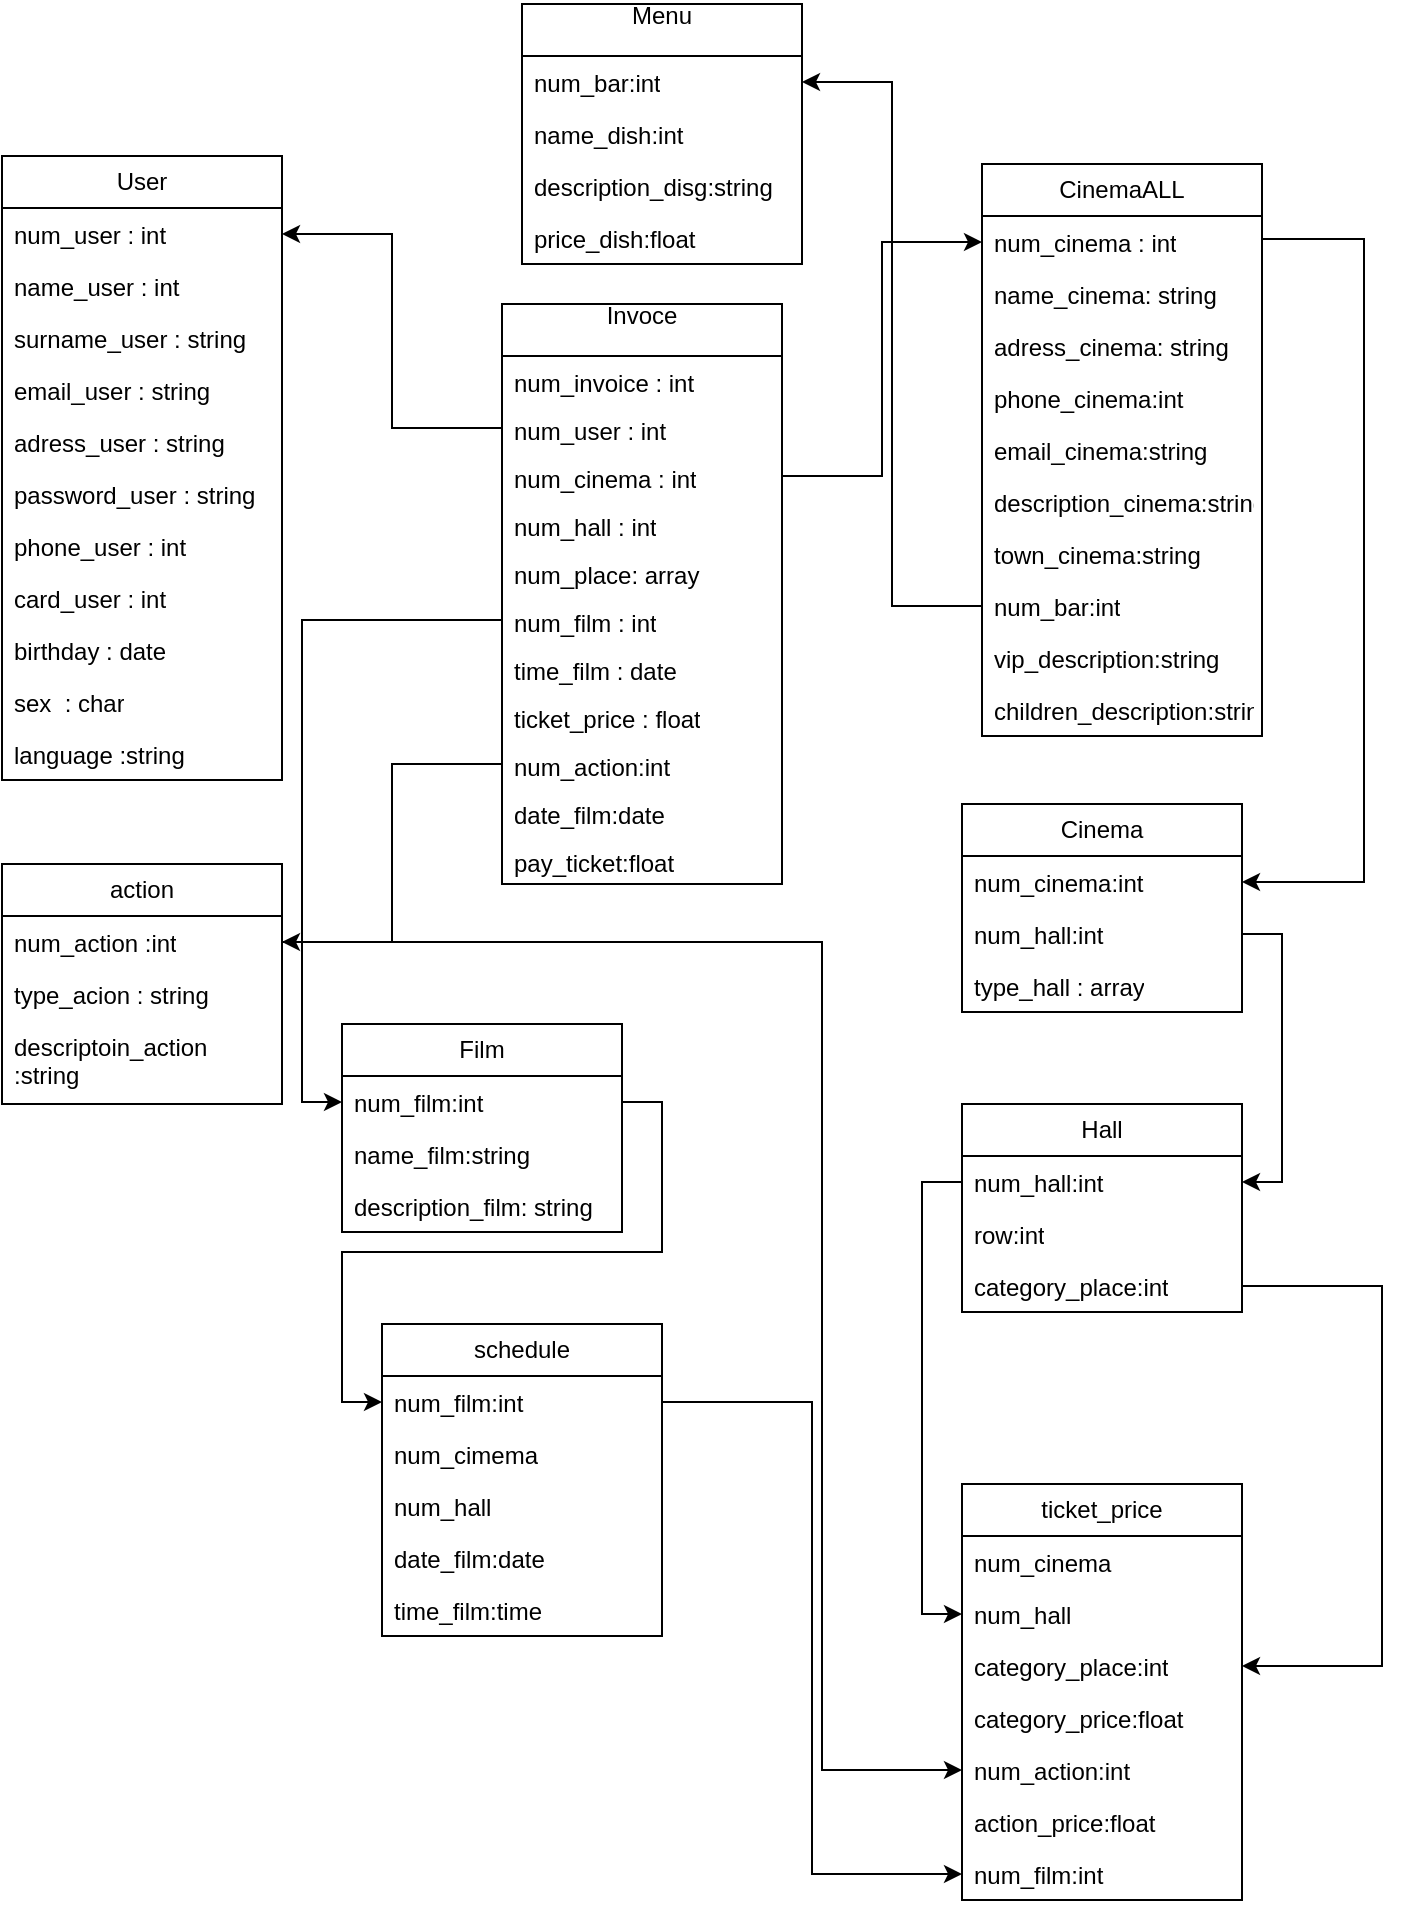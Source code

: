 <mxfile version="26.1.3">
  <diagram name="Страница — 1" id="PDRCtGmNi66CWuRuxfIW">
    <mxGraphModel dx="830" dy="476" grid="1" gridSize="10" guides="1" tooltips="1" connect="1" arrows="1" fold="1" page="1" pageScale="1" pageWidth="827" pageHeight="1169" math="0" shadow="0">
      <root>
        <mxCell id="0" />
        <mxCell id="1" parent="0" />
        <mxCell id="vRUpZCJ-mMSlVwkPTCI7-1" value="Invoce&lt;div&gt;&lt;br&gt;&lt;/div&gt;" style="swimlane;fontStyle=0;childLayout=stackLayout;horizontal=1;startSize=26;fillColor=none;horizontalStack=0;resizeParent=1;resizeParentMax=0;resizeLast=0;collapsible=1;marginBottom=0;whiteSpace=wrap;html=1;" parent="1" vertex="1">
          <mxGeometry x="340" y="160" width="140" height="290" as="geometry" />
        </mxCell>
        <mxCell id="vRUpZCJ-mMSlVwkPTCI7-3" value="num_invoice : int" style="text;strokeColor=none;fillColor=none;align=left;verticalAlign=top;spacingLeft=4;spacingRight=4;overflow=hidden;rotatable=0;points=[[0,0.5],[1,0.5]];portConstraint=eastwest;whiteSpace=wrap;html=1;" parent="vRUpZCJ-mMSlVwkPTCI7-1" vertex="1">
          <mxGeometry y="26" width="140" height="24" as="geometry" />
        </mxCell>
        <mxCell id="vRUpZCJ-mMSlVwkPTCI7-5" value="num_user : int" style="text;strokeColor=none;fillColor=none;align=left;verticalAlign=top;spacingLeft=4;spacingRight=4;overflow=hidden;rotatable=0;points=[[0,0.5],[1,0.5]];portConstraint=eastwest;whiteSpace=wrap;html=1;" parent="vRUpZCJ-mMSlVwkPTCI7-1" vertex="1">
          <mxGeometry y="50" width="140" height="24" as="geometry" />
        </mxCell>
        <mxCell id="vRUpZCJ-mMSlVwkPTCI7-6" value="num_cinema : int" style="text;strokeColor=none;fillColor=none;align=left;verticalAlign=top;spacingLeft=4;spacingRight=4;overflow=hidden;rotatable=0;points=[[0,0.5],[1,0.5]];portConstraint=eastwest;whiteSpace=wrap;html=1;" parent="vRUpZCJ-mMSlVwkPTCI7-1" vertex="1">
          <mxGeometry y="74" width="140" height="24" as="geometry" />
        </mxCell>
        <mxCell id="vRUpZCJ-mMSlVwkPTCI7-7" value="num_hall : int" style="text;strokeColor=none;fillColor=none;align=left;verticalAlign=top;spacingLeft=4;spacingRight=4;overflow=hidden;rotatable=0;points=[[0,0.5],[1,0.5]];portConstraint=eastwest;whiteSpace=wrap;html=1;" parent="vRUpZCJ-mMSlVwkPTCI7-1" vertex="1">
          <mxGeometry y="98" width="140" height="24" as="geometry" />
        </mxCell>
        <mxCell id="vRUpZCJ-mMSlVwkPTCI7-8" value="num_place: array" style="text;strokeColor=none;fillColor=none;align=left;verticalAlign=top;spacingLeft=4;spacingRight=4;overflow=hidden;rotatable=0;points=[[0,0.5],[1,0.5]];portConstraint=eastwest;whiteSpace=wrap;html=1;" parent="vRUpZCJ-mMSlVwkPTCI7-1" vertex="1">
          <mxGeometry y="122" width="140" height="24" as="geometry" />
        </mxCell>
        <mxCell id="vRUpZCJ-mMSlVwkPTCI7-9" value="num_film : int" style="text;strokeColor=none;fillColor=none;align=left;verticalAlign=top;spacingLeft=4;spacingRight=4;overflow=hidden;rotatable=0;points=[[0,0.5],[1,0.5]];portConstraint=eastwest;whiteSpace=wrap;html=1;" parent="vRUpZCJ-mMSlVwkPTCI7-1" vertex="1">
          <mxGeometry y="146" width="140" height="24" as="geometry" />
        </mxCell>
        <mxCell id="vRUpZCJ-mMSlVwkPTCI7-10" value="time_film : date" style="text;strokeColor=none;fillColor=none;align=left;verticalAlign=top;spacingLeft=4;spacingRight=4;overflow=hidden;rotatable=0;points=[[0,0.5],[1,0.5]];portConstraint=eastwest;whiteSpace=wrap;html=1;" parent="vRUpZCJ-mMSlVwkPTCI7-1" vertex="1">
          <mxGeometry y="170" width="140" height="24" as="geometry" />
        </mxCell>
        <mxCell id="vRUpZCJ-mMSlVwkPTCI7-11" value="ticket_price : float&lt;div&gt;&lt;br&gt;&lt;/div&gt;" style="text;strokeColor=none;fillColor=none;align=left;verticalAlign=top;spacingLeft=4;spacingRight=4;overflow=hidden;rotatable=0;points=[[0,0.5],[1,0.5]];portConstraint=eastwest;whiteSpace=wrap;html=1;" parent="vRUpZCJ-mMSlVwkPTCI7-1" vertex="1">
          <mxGeometry y="194" width="140" height="24" as="geometry" />
        </mxCell>
        <mxCell id="vRUpZCJ-mMSlVwkPTCI7-12" value="&lt;div&gt;num_action:int&lt;/div&gt;&lt;div&gt;&lt;br&gt;&lt;/div&gt;" style="text;strokeColor=none;fillColor=none;align=left;verticalAlign=top;spacingLeft=4;spacingRight=4;overflow=hidden;rotatable=0;points=[[0,0.5],[1,0.5]];portConstraint=eastwest;whiteSpace=wrap;html=1;" parent="vRUpZCJ-mMSlVwkPTCI7-1" vertex="1">
          <mxGeometry y="218" width="140" height="24" as="geometry" />
        </mxCell>
        <mxCell id="bbhDVuBfxCdG9qSVdZCm-11" value="&lt;div&gt;date_film:date&lt;/div&gt;" style="text;strokeColor=none;fillColor=none;align=left;verticalAlign=top;spacingLeft=4;spacingRight=4;overflow=hidden;rotatable=0;points=[[0,0.5],[1,0.5]];portConstraint=eastwest;whiteSpace=wrap;html=1;" vertex="1" parent="vRUpZCJ-mMSlVwkPTCI7-1">
          <mxGeometry y="242" width="140" height="24" as="geometry" />
        </mxCell>
        <mxCell id="bbhDVuBfxCdG9qSVdZCm-40" value="&lt;div&gt;pay_ticket:float&lt;/div&gt;" style="text;strokeColor=none;fillColor=none;align=left;verticalAlign=top;spacingLeft=4;spacingRight=4;overflow=hidden;rotatable=0;points=[[0,0.5],[1,0.5]];portConstraint=eastwest;whiteSpace=wrap;html=1;" vertex="1" parent="vRUpZCJ-mMSlVwkPTCI7-1">
          <mxGeometry y="266" width="140" height="24" as="geometry" />
        </mxCell>
        <mxCell id="vRUpZCJ-mMSlVwkPTCI7-13" value="User" style="swimlane;fontStyle=0;childLayout=stackLayout;horizontal=1;startSize=26;fillColor=none;horizontalStack=0;resizeParent=1;resizeParentMax=0;resizeLast=0;collapsible=1;marginBottom=0;whiteSpace=wrap;html=1;" parent="1" vertex="1">
          <mxGeometry x="90" y="86" width="140" height="312" as="geometry" />
        </mxCell>
        <mxCell id="vRUpZCJ-mMSlVwkPTCI7-14" value="num_user : int&lt;div&gt;&lt;br&gt;&lt;/div&gt;" style="text;strokeColor=none;fillColor=none;align=left;verticalAlign=top;spacingLeft=4;spacingRight=4;overflow=hidden;rotatable=0;points=[[0,0.5],[1,0.5]];portConstraint=eastwest;whiteSpace=wrap;html=1;" parent="vRUpZCJ-mMSlVwkPTCI7-13" vertex="1">
          <mxGeometry y="26" width="140" height="26" as="geometry" />
        </mxCell>
        <mxCell id="vRUpZCJ-mMSlVwkPTCI7-16" value="name_user : int" style="text;strokeColor=none;fillColor=none;align=left;verticalAlign=top;spacingLeft=4;spacingRight=4;overflow=hidden;rotatable=0;points=[[0,0.5],[1,0.5]];portConstraint=eastwest;whiteSpace=wrap;html=1;" parent="vRUpZCJ-mMSlVwkPTCI7-13" vertex="1">
          <mxGeometry y="52" width="140" height="26" as="geometry" />
        </mxCell>
        <mxCell id="vRUpZCJ-mMSlVwkPTCI7-17" value="surname_user : string&lt;div&gt;&lt;br&gt;&lt;/div&gt;" style="text;strokeColor=none;fillColor=none;align=left;verticalAlign=top;spacingLeft=4;spacingRight=4;overflow=hidden;rotatable=0;points=[[0,0.5],[1,0.5]];portConstraint=eastwest;whiteSpace=wrap;html=1;" parent="vRUpZCJ-mMSlVwkPTCI7-13" vertex="1">
          <mxGeometry y="78" width="140" height="26" as="geometry" />
        </mxCell>
        <mxCell id="vRUpZCJ-mMSlVwkPTCI7-18" value="email_user : string" style="text;strokeColor=none;fillColor=none;align=left;verticalAlign=top;spacingLeft=4;spacingRight=4;overflow=hidden;rotatable=0;points=[[0,0.5],[1,0.5]];portConstraint=eastwest;whiteSpace=wrap;html=1;" parent="vRUpZCJ-mMSlVwkPTCI7-13" vertex="1">
          <mxGeometry y="104" width="140" height="26" as="geometry" />
        </mxCell>
        <mxCell id="vRUpZCJ-mMSlVwkPTCI7-19" value="adress_user : string" style="text;strokeColor=none;fillColor=none;align=left;verticalAlign=top;spacingLeft=4;spacingRight=4;overflow=hidden;rotatable=0;points=[[0,0.5],[1,0.5]];portConstraint=eastwest;whiteSpace=wrap;html=1;" parent="vRUpZCJ-mMSlVwkPTCI7-13" vertex="1">
          <mxGeometry y="130" width="140" height="26" as="geometry" />
        </mxCell>
        <mxCell id="vRUpZCJ-mMSlVwkPTCI7-21" value="password_user : string&lt;div&gt;&lt;br&gt;&lt;/div&gt;" style="text;strokeColor=none;fillColor=none;align=left;verticalAlign=top;spacingLeft=4;spacingRight=4;overflow=hidden;rotatable=0;points=[[0,0.5],[1,0.5]];portConstraint=eastwest;whiteSpace=wrap;html=1;" parent="vRUpZCJ-mMSlVwkPTCI7-13" vertex="1">
          <mxGeometry y="156" width="140" height="26" as="geometry" />
        </mxCell>
        <mxCell id="vRUpZCJ-mMSlVwkPTCI7-22" value="phone_user : int" style="text;strokeColor=none;fillColor=none;align=left;verticalAlign=top;spacingLeft=4;spacingRight=4;overflow=hidden;rotatable=0;points=[[0,0.5],[1,0.5]];portConstraint=eastwest;whiteSpace=wrap;html=1;" parent="vRUpZCJ-mMSlVwkPTCI7-13" vertex="1">
          <mxGeometry y="182" width="140" height="26" as="geometry" />
        </mxCell>
        <mxCell id="vRUpZCJ-mMSlVwkPTCI7-23" value="&lt;div&gt;card_user : int&lt;/div&gt;" style="text;strokeColor=none;fillColor=none;align=left;verticalAlign=top;spacingLeft=4;spacingRight=4;overflow=hidden;rotatable=0;points=[[0,0.5],[1,0.5]];portConstraint=eastwest;whiteSpace=wrap;html=1;" parent="vRUpZCJ-mMSlVwkPTCI7-13" vertex="1">
          <mxGeometry y="208" width="140" height="26" as="geometry" />
        </mxCell>
        <mxCell id="vRUpZCJ-mMSlVwkPTCI7-24" value="&lt;div&gt;birthday : date&lt;/div&gt;" style="text;strokeColor=none;fillColor=none;align=left;verticalAlign=top;spacingLeft=4;spacingRight=4;overflow=hidden;rotatable=0;points=[[0,0.5],[1,0.5]];portConstraint=eastwest;whiteSpace=wrap;html=1;" parent="vRUpZCJ-mMSlVwkPTCI7-13" vertex="1">
          <mxGeometry y="234" width="140" height="26" as="geometry" />
        </mxCell>
        <mxCell id="vRUpZCJ-mMSlVwkPTCI7-25" value="&lt;div&gt;sex&amp;nbsp; : char&lt;/div&gt;" style="text;strokeColor=none;fillColor=none;align=left;verticalAlign=top;spacingLeft=4;spacingRight=4;overflow=hidden;rotatable=0;points=[[0,0.5],[1,0.5]];portConstraint=eastwest;whiteSpace=wrap;html=1;" parent="vRUpZCJ-mMSlVwkPTCI7-13" vertex="1">
          <mxGeometry y="260" width="140" height="26" as="geometry" />
        </mxCell>
        <mxCell id="vRUpZCJ-mMSlVwkPTCI7-26" value="language :string" style="text;strokeColor=none;fillColor=none;align=left;verticalAlign=top;spacingLeft=4;spacingRight=4;overflow=hidden;rotatable=0;points=[[0,0.5],[1,0.5]];portConstraint=eastwest;whiteSpace=wrap;html=1;" parent="vRUpZCJ-mMSlVwkPTCI7-13" vertex="1">
          <mxGeometry y="286" width="140" height="26" as="geometry" />
        </mxCell>
        <mxCell id="vRUpZCJ-mMSlVwkPTCI7-27" style="edgeStyle=orthogonalEdgeStyle;rounded=0;orthogonalLoop=1;jettySize=auto;html=1;exitX=0;exitY=0.5;exitDx=0;exitDy=0;entryX=1;entryY=0.5;entryDx=0;entryDy=0;" parent="1" source="vRUpZCJ-mMSlVwkPTCI7-5" target="vRUpZCJ-mMSlVwkPTCI7-14" edge="1">
          <mxGeometry relative="1" as="geometry" />
        </mxCell>
        <mxCell id="vRUpZCJ-mMSlVwkPTCI7-28" value="CinemaALL" style="swimlane;fontStyle=0;childLayout=stackLayout;horizontal=1;startSize=26;fillColor=none;horizontalStack=0;resizeParent=1;resizeParentMax=0;resizeLast=0;collapsible=1;marginBottom=0;whiteSpace=wrap;html=1;" parent="1" vertex="1">
          <mxGeometry x="580" y="90" width="140" height="286" as="geometry" />
        </mxCell>
        <mxCell id="vRUpZCJ-mMSlVwkPTCI7-29" value="num_cinema : int" style="text;strokeColor=none;fillColor=none;align=left;verticalAlign=top;spacingLeft=4;spacingRight=4;overflow=hidden;rotatable=0;points=[[0,0.5],[1,0.5]];portConstraint=eastwest;whiteSpace=wrap;html=1;" parent="vRUpZCJ-mMSlVwkPTCI7-28" vertex="1">
          <mxGeometry y="26" width="140" height="26" as="geometry" />
        </mxCell>
        <mxCell id="vRUpZCJ-mMSlVwkPTCI7-30" value="name_cinema: string" style="text;strokeColor=none;fillColor=none;align=left;verticalAlign=top;spacingLeft=4;spacingRight=4;overflow=hidden;rotatable=0;points=[[0,0.5],[1,0.5]];portConstraint=eastwest;whiteSpace=wrap;html=1;" parent="vRUpZCJ-mMSlVwkPTCI7-28" vertex="1">
          <mxGeometry y="52" width="140" height="26" as="geometry" />
        </mxCell>
        <mxCell id="vRUpZCJ-mMSlVwkPTCI7-31" value="adress_cinema: string" style="text;strokeColor=none;fillColor=none;align=left;verticalAlign=top;spacingLeft=4;spacingRight=4;overflow=hidden;rotatable=0;points=[[0,0.5],[1,0.5]];portConstraint=eastwest;whiteSpace=wrap;html=1;" parent="vRUpZCJ-mMSlVwkPTCI7-28" vertex="1">
          <mxGeometry y="78" width="140" height="26" as="geometry" />
        </mxCell>
        <mxCell id="vRUpZCJ-mMSlVwkPTCI7-32" value="phone_cinema:int" style="text;strokeColor=none;fillColor=none;align=left;verticalAlign=top;spacingLeft=4;spacingRight=4;overflow=hidden;rotatable=0;points=[[0,0.5],[1,0.5]];portConstraint=eastwest;whiteSpace=wrap;html=1;" parent="vRUpZCJ-mMSlVwkPTCI7-28" vertex="1">
          <mxGeometry y="104" width="140" height="26" as="geometry" />
        </mxCell>
        <mxCell id="vRUpZCJ-mMSlVwkPTCI7-33" value="email_cinema:string" style="text;strokeColor=none;fillColor=none;align=left;verticalAlign=top;spacingLeft=4;spacingRight=4;overflow=hidden;rotatable=0;points=[[0,0.5],[1,0.5]];portConstraint=eastwest;whiteSpace=wrap;html=1;" parent="vRUpZCJ-mMSlVwkPTCI7-28" vertex="1">
          <mxGeometry y="130" width="140" height="26" as="geometry" />
        </mxCell>
        <mxCell id="vRUpZCJ-mMSlVwkPTCI7-34" value="description_cinema:string" style="text;strokeColor=none;fillColor=none;align=left;verticalAlign=top;spacingLeft=4;spacingRight=4;overflow=hidden;rotatable=0;points=[[0,0.5],[1,0.5]];portConstraint=eastwest;whiteSpace=wrap;html=1;" parent="vRUpZCJ-mMSlVwkPTCI7-28" vertex="1">
          <mxGeometry y="156" width="140" height="26" as="geometry" />
        </mxCell>
        <mxCell id="bbhDVuBfxCdG9qSVdZCm-5" value="town_cinema:string" style="text;strokeColor=none;fillColor=none;align=left;verticalAlign=top;spacingLeft=4;spacingRight=4;overflow=hidden;rotatable=0;points=[[0,0.5],[1,0.5]];portConstraint=eastwest;whiteSpace=wrap;html=1;" vertex="1" parent="vRUpZCJ-mMSlVwkPTCI7-28">
          <mxGeometry y="182" width="140" height="26" as="geometry" />
        </mxCell>
        <mxCell id="bbhDVuBfxCdG9qSVdZCm-33" value="num_bar:int" style="text;strokeColor=none;fillColor=none;align=left;verticalAlign=top;spacingLeft=4;spacingRight=4;overflow=hidden;rotatable=0;points=[[0,0.5],[1,0.5]];portConstraint=eastwest;whiteSpace=wrap;html=1;" vertex="1" parent="vRUpZCJ-mMSlVwkPTCI7-28">
          <mxGeometry y="208" width="140" height="26" as="geometry" />
        </mxCell>
        <mxCell id="bbhDVuBfxCdG9qSVdZCm-43" value="vip_description:string" style="text;strokeColor=none;fillColor=none;align=left;verticalAlign=top;spacingLeft=4;spacingRight=4;overflow=hidden;rotatable=0;points=[[0,0.5],[1,0.5]];portConstraint=eastwest;whiteSpace=wrap;html=1;" vertex="1" parent="vRUpZCJ-mMSlVwkPTCI7-28">
          <mxGeometry y="234" width="140" height="26" as="geometry" />
        </mxCell>
        <mxCell id="bbhDVuBfxCdG9qSVdZCm-44" value="children_description:string" style="text;strokeColor=none;fillColor=none;align=left;verticalAlign=top;spacingLeft=4;spacingRight=4;overflow=hidden;rotatable=0;points=[[0,0.5],[1,0.5]];portConstraint=eastwest;whiteSpace=wrap;html=1;" vertex="1" parent="vRUpZCJ-mMSlVwkPTCI7-28">
          <mxGeometry y="260" width="140" height="26" as="geometry" />
        </mxCell>
        <mxCell id="vRUpZCJ-mMSlVwkPTCI7-35" style="edgeStyle=orthogonalEdgeStyle;rounded=0;orthogonalLoop=1;jettySize=auto;html=1;entryX=0;entryY=0.5;entryDx=0;entryDy=0;" parent="1" source="vRUpZCJ-mMSlVwkPTCI7-6" target="vRUpZCJ-mMSlVwkPTCI7-29" edge="1">
          <mxGeometry relative="1" as="geometry" />
        </mxCell>
        <mxCell id="vRUpZCJ-mMSlVwkPTCI7-36" value="Cinema" style="swimlane;fontStyle=0;childLayout=stackLayout;horizontal=1;startSize=26;fillColor=none;horizontalStack=0;resizeParent=1;resizeParentMax=0;resizeLast=0;collapsible=1;marginBottom=0;whiteSpace=wrap;html=1;" parent="1" vertex="1">
          <mxGeometry x="570" y="410" width="140" height="104" as="geometry" />
        </mxCell>
        <mxCell id="vRUpZCJ-mMSlVwkPTCI7-37" value="num_cinema:int" style="text;strokeColor=none;fillColor=none;align=left;verticalAlign=top;spacingLeft=4;spacingRight=4;overflow=hidden;rotatable=0;points=[[0,0.5],[1,0.5]];portConstraint=eastwest;whiteSpace=wrap;html=1;" parent="vRUpZCJ-mMSlVwkPTCI7-36" vertex="1">
          <mxGeometry y="26" width="140" height="26" as="geometry" />
        </mxCell>
        <mxCell id="vRUpZCJ-mMSlVwkPTCI7-38" value="num_hall:int" style="text;strokeColor=none;fillColor=none;align=left;verticalAlign=top;spacingLeft=4;spacingRight=4;overflow=hidden;rotatable=0;points=[[0,0.5],[1,0.5]];portConstraint=eastwest;whiteSpace=wrap;html=1;" parent="vRUpZCJ-mMSlVwkPTCI7-36" vertex="1">
          <mxGeometry y="52" width="140" height="26" as="geometry" />
        </mxCell>
        <mxCell id="vRUpZCJ-mMSlVwkPTCI7-39" value="type_hall : array" style="text;strokeColor=none;fillColor=none;align=left;verticalAlign=top;spacingLeft=4;spacingRight=4;overflow=hidden;rotatable=0;points=[[0,0.5],[1,0.5]];portConstraint=eastwest;whiteSpace=wrap;html=1;" parent="vRUpZCJ-mMSlVwkPTCI7-36" vertex="1">
          <mxGeometry y="78" width="140" height="26" as="geometry" />
        </mxCell>
        <mxCell id="vRUpZCJ-mMSlVwkPTCI7-40" value="action" style="swimlane;fontStyle=0;childLayout=stackLayout;horizontal=1;startSize=26;fillColor=none;horizontalStack=0;resizeParent=1;resizeParentMax=0;resizeLast=0;collapsible=1;marginBottom=0;whiteSpace=wrap;html=1;" parent="1" vertex="1">
          <mxGeometry x="90" y="440" width="140" height="120" as="geometry" />
        </mxCell>
        <mxCell id="vRUpZCJ-mMSlVwkPTCI7-41" value="num_action :int&lt;div&gt;&lt;br&gt;&lt;/div&gt;" style="text;strokeColor=none;fillColor=none;align=left;verticalAlign=top;spacingLeft=4;spacingRight=4;overflow=hidden;rotatable=0;points=[[0,0.5],[1,0.5]];portConstraint=eastwest;whiteSpace=wrap;html=1;" parent="vRUpZCJ-mMSlVwkPTCI7-40" vertex="1">
          <mxGeometry y="26" width="140" height="26" as="geometry" />
        </mxCell>
        <mxCell id="vRUpZCJ-mMSlVwkPTCI7-42" value="type_acion : string" style="text;strokeColor=none;fillColor=none;align=left;verticalAlign=top;spacingLeft=4;spacingRight=4;overflow=hidden;rotatable=0;points=[[0,0.5],[1,0.5]];portConstraint=eastwest;whiteSpace=wrap;html=1;" parent="vRUpZCJ-mMSlVwkPTCI7-40" vertex="1">
          <mxGeometry y="52" width="140" height="26" as="geometry" />
        </mxCell>
        <mxCell id="vRUpZCJ-mMSlVwkPTCI7-43" value="descriptoin_action :string" style="text;strokeColor=none;fillColor=none;align=left;verticalAlign=top;spacingLeft=4;spacingRight=4;overflow=hidden;rotatable=0;points=[[0,0.5],[1,0.5]];portConstraint=eastwest;whiteSpace=wrap;html=1;" parent="vRUpZCJ-mMSlVwkPTCI7-40" vertex="1">
          <mxGeometry y="78" width="140" height="42" as="geometry" />
        </mxCell>
        <mxCell id="vRUpZCJ-mMSlVwkPTCI7-44" style="edgeStyle=orthogonalEdgeStyle;rounded=0;orthogonalLoop=1;jettySize=auto;html=1;exitX=0;exitY=0.5;exitDx=0;exitDy=0;entryX=1;entryY=0.5;entryDx=0;entryDy=0;" parent="1" source="vRUpZCJ-mMSlVwkPTCI7-12" target="vRUpZCJ-mMSlVwkPTCI7-41" edge="1">
          <mxGeometry relative="1" as="geometry" />
        </mxCell>
        <mxCell id="vRUpZCJ-mMSlVwkPTCI7-46" style="edgeStyle=orthogonalEdgeStyle;rounded=0;orthogonalLoop=1;jettySize=auto;html=1;entryX=1;entryY=0.5;entryDx=0;entryDy=0;" parent="1" target="vRUpZCJ-mMSlVwkPTCI7-37" edge="1">
          <mxGeometry relative="1" as="geometry">
            <mxPoint x="770" y="338.5" as="targetPoint" />
            <mxPoint x="720" y="127.5" as="sourcePoint" />
            <Array as="points">
              <mxPoint x="771" y="128" />
              <mxPoint x="771" y="449" />
            </Array>
          </mxGeometry>
        </mxCell>
        <mxCell id="vRUpZCJ-mMSlVwkPTCI7-47" value="Hall" style="swimlane;fontStyle=0;childLayout=stackLayout;horizontal=1;startSize=26;fillColor=none;horizontalStack=0;resizeParent=1;resizeParentMax=0;resizeLast=0;collapsible=1;marginBottom=0;whiteSpace=wrap;html=1;" parent="1" vertex="1">
          <mxGeometry x="570" y="560" width="140" height="104" as="geometry" />
        </mxCell>
        <mxCell id="vRUpZCJ-mMSlVwkPTCI7-48" value="num_hall:int" style="text;strokeColor=none;fillColor=none;align=left;verticalAlign=top;spacingLeft=4;spacingRight=4;overflow=hidden;rotatable=0;points=[[0,0.5],[1,0.5]];portConstraint=eastwest;whiteSpace=wrap;html=1;" parent="vRUpZCJ-mMSlVwkPTCI7-47" vertex="1">
          <mxGeometry y="26" width="140" height="26" as="geometry" />
        </mxCell>
        <mxCell id="vRUpZCJ-mMSlVwkPTCI7-49" value="row:int" style="text;strokeColor=none;fillColor=none;align=left;verticalAlign=top;spacingLeft=4;spacingRight=4;overflow=hidden;rotatable=0;points=[[0,0.5],[1,0.5]];portConstraint=eastwest;whiteSpace=wrap;html=1;" parent="vRUpZCJ-mMSlVwkPTCI7-47" vertex="1">
          <mxGeometry y="52" width="140" height="26" as="geometry" />
        </mxCell>
        <mxCell id="vRUpZCJ-mMSlVwkPTCI7-50" value="category_place:int" style="text;strokeColor=none;fillColor=none;align=left;verticalAlign=top;spacingLeft=4;spacingRight=4;overflow=hidden;rotatable=0;points=[[0,0.5],[1,0.5]];portConstraint=eastwest;whiteSpace=wrap;html=1;" parent="vRUpZCJ-mMSlVwkPTCI7-47" vertex="1">
          <mxGeometry y="78" width="140" height="26" as="geometry" />
        </mxCell>
        <mxCell id="bbhDVuBfxCdG9qSVdZCm-1" value="Film" style="swimlane;fontStyle=0;childLayout=stackLayout;horizontal=1;startSize=26;fillColor=none;horizontalStack=0;resizeParent=1;resizeParentMax=0;resizeLast=0;collapsible=1;marginBottom=0;whiteSpace=wrap;html=1;" vertex="1" parent="1">
          <mxGeometry x="260" y="520" width="140" height="104" as="geometry" />
        </mxCell>
        <mxCell id="bbhDVuBfxCdG9qSVdZCm-2" value="num_film:int" style="text;strokeColor=none;fillColor=none;align=left;verticalAlign=top;spacingLeft=4;spacingRight=4;overflow=hidden;rotatable=0;points=[[0,0.5],[1,0.5]];portConstraint=eastwest;whiteSpace=wrap;html=1;" vertex="1" parent="bbhDVuBfxCdG9qSVdZCm-1">
          <mxGeometry y="26" width="140" height="26" as="geometry" />
        </mxCell>
        <mxCell id="bbhDVuBfxCdG9qSVdZCm-3" value="name_film:string" style="text;strokeColor=none;fillColor=none;align=left;verticalAlign=top;spacingLeft=4;spacingRight=4;overflow=hidden;rotatable=0;points=[[0,0.5],[1,0.5]];portConstraint=eastwest;whiteSpace=wrap;html=1;" vertex="1" parent="bbhDVuBfxCdG9qSVdZCm-1">
          <mxGeometry y="52" width="140" height="26" as="geometry" />
        </mxCell>
        <mxCell id="bbhDVuBfxCdG9qSVdZCm-4" value="description_film: string" style="text;strokeColor=none;fillColor=none;align=left;verticalAlign=top;spacingLeft=4;spacingRight=4;overflow=hidden;rotatable=0;points=[[0,0.5],[1,0.5]];portConstraint=eastwest;whiteSpace=wrap;html=1;" vertex="1" parent="bbhDVuBfxCdG9qSVdZCm-1">
          <mxGeometry y="78" width="140" height="26" as="geometry" />
        </mxCell>
        <mxCell id="bbhDVuBfxCdG9qSVdZCm-6" style="edgeStyle=orthogonalEdgeStyle;rounded=0;orthogonalLoop=1;jettySize=auto;html=1;exitX=0;exitY=0.5;exitDx=0;exitDy=0;entryX=0;entryY=0.5;entryDx=0;entryDy=0;" edge="1" parent="1" source="vRUpZCJ-mMSlVwkPTCI7-9" target="bbhDVuBfxCdG9qSVdZCm-2">
          <mxGeometry relative="1" as="geometry" />
        </mxCell>
        <mxCell id="bbhDVuBfxCdG9qSVdZCm-7" value="schedule" style="swimlane;fontStyle=0;childLayout=stackLayout;horizontal=1;startSize=26;fillColor=none;horizontalStack=0;resizeParent=1;resizeParentMax=0;resizeLast=0;collapsible=1;marginBottom=0;whiteSpace=wrap;html=1;" vertex="1" parent="1">
          <mxGeometry x="280" y="670" width="140" height="156" as="geometry" />
        </mxCell>
        <mxCell id="bbhDVuBfxCdG9qSVdZCm-8" value="num_film:int" style="text;strokeColor=none;fillColor=none;align=left;verticalAlign=top;spacingLeft=4;spacingRight=4;overflow=hidden;rotatable=0;points=[[0,0.5],[1,0.5]];portConstraint=eastwest;whiteSpace=wrap;html=1;" vertex="1" parent="bbhDVuBfxCdG9qSVdZCm-7">
          <mxGeometry y="26" width="140" height="26" as="geometry" />
        </mxCell>
        <mxCell id="bbhDVuBfxCdG9qSVdZCm-10" value="num_cimema" style="text;strokeColor=none;fillColor=none;align=left;verticalAlign=top;spacingLeft=4;spacingRight=4;overflow=hidden;rotatable=0;points=[[0,0.5],[1,0.5]];portConstraint=eastwest;whiteSpace=wrap;html=1;" vertex="1" parent="bbhDVuBfxCdG9qSVdZCm-7">
          <mxGeometry y="52" width="140" height="26" as="geometry" />
        </mxCell>
        <mxCell id="bbhDVuBfxCdG9qSVdZCm-17" value="num_hall" style="text;strokeColor=none;fillColor=none;align=left;verticalAlign=top;spacingLeft=4;spacingRight=4;overflow=hidden;rotatable=0;points=[[0,0.5],[1,0.5]];portConstraint=eastwest;whiteSpace=wrap;html=1;" vertex="1" parent="bbhDVuBfxCdG9qSVdZCm-7">
          <mxGeometry y="78" width="140" height="26" as="geometry" />
        </mxCell>
        <mxCell id="bbhDVuBfxCdG9qSVdZCm-20" value="date_film:date" style="text;strokeColor=none;fillColor=none;align=left;verticalAlign=top;spacingLeft=4;spacingRight=4;overflow=hidden;rotatable=0;points=[[0,0.5],[1,0.5]];portConstraint=eastwest;whiteSpace=wrap;html=1;" vertex="1" parent="bbhDVuBfxCdG9qSVdZCm-7">
          <mxGeometry y="104" width="140" height="26" as="geometry" />
        </mxCell>
        <mxCell id="bbhDVuBfxCdG9qSVdZCm-21" value="time_film:time" style="text;strokeColor=none;fillColor=none;align=left;verticalAlign=top;spacingLeft=4;spacingRight=4;overflow=hidden;rotatable=0;points=[[0,0.5],[1,0.5]];portConstraint=eastwest;whiteSpace=wrap;html=1;" vertex="1" parent="bbhDVuBfxCdG9qSVdZCm-7">
          <mxGeometry y="130" width="140" height="26" as="geometry" />
        </mxCell>
        <mxCell id="bbhDVuBfxCdG9qSVdZCm-12" style="edgeStyle=orthogonalEdgeStyle;rounded=0;orthogonalLoop=1;jettySize=auto;html=1;entryX=0;entryY=0.5;entryDx=0;entryDy=0;" edge="1" parent="1" source="bbhDVuBfxCdG9qSVdZCm-2" target="bbhDVuBfxCdG9qSVdZCm-8">
          <mxGeometry relative="1" as="geometry" />
        </mxCell>
        <mxCell id="bbhDVuBfxCdG9qSVdZCm-13" value="ticket_price" style="swimlane;fontStyle=0;childLayout=stackLayout;horizontal=1;startSize=26;fillColor=none;horizontalStack=0;resizeParent=1;resizeParentMax=0;resizeLast=0;collapsible=1;marginBottom=0;whiteSpace=wrap;html=1;" vertex="1" parent="1">
          <mxGeometry x="570" y="750" width="140" height="208" as="geometry" />
        </mxCell>
        <mxCell id="bbhDVuBfxCdG9qSVdZCm-14" value="num_cinema" style="text;strokeColor=none;fillColor=none;align=left;verticalAlign=top;spacingLeft=4;spacingRight=4;overflow=hidden;rotatable=0;points=[[0,0.5],[1,0.5]];portConstraint=eastwest;whiteSpace=wrap;html=1;" vertex="1" parent="bbhDVuBfxCdG9qSVdZCm-13">
          <mxGeometry y="26" width="140" height="26" as="geometry" />
        </mxCell>
        <mxCell id="bbhDVuBfxCdG9qSVdZCm-15" value="num_hall" style="text;strokeColor=none;fillColor=none;align=left;verticalAlign=top;spacingLeft=4;spacingRight=4;overflow=hidden;rotatable=0;points=[[0,0.5],[1,0.5]];portConstraint=eastwest;whiteSpace=wrap;html=1;" vertex="1" parent="bbhDVuBfxCdG9qSVdZCm-13">
          <mxGeometry y="52" width="140" height="26" as="geometry" />
        </mxCell>
        <mxCell id="bbhDVuBfxCdG9qSVdZCm-16" value="category_place:int" style="text;strokeColor=none;fillColor=none;align=left;verticalAlign=top;spacingLeft=4;spacingRight=4;overflow=hidden;rotatable=0;points=[[0,0.5],[1,0.5]];portConstraint=eastwest;whiteSpace=wrap;html=1;" vertex="1" parent="bbhDVuBfxCdG9qSVdZCm-13">
          <mxGeometry y="78" width="140" height="26" as="geometry" />
        </mxCell>
        <mxCell id="bbhDVuBfxCdG9qSVdZCm-22" value="category_price:float" style="text;strokeColor=none;fillColor=none;align=left;verticalAlign=top;spacingLeft=4;spacingRight=4;overflow=hidden;rotatable=0;points=[[0,0.5],[1,0.5]];portConstraint=eastwest;whiteSpace=wrap;html=1;" vertex="1" parent="bbhDVuBfxCdG9qSVdZCm-13">
          <mxGeometry y="104" width="140" height="26" as="geometry" />
        </mxCell>
        <mxCell id="bbhDVuBfxCdG9qSVdZCm-23" value="num_action:int" style="text;strokeColor=none;fillColor=none;align=left;verticalAlign=top;spacingLeft=4;spacingRight=4;overflow=hidden;rotatable=0;points=[[0,0.5],[1,0.5]];portConstraint=eastwest;whiteSpace=wrap;html=1;" vertex="1" parent="bbhDVuBfxCdG9qSVdZCm-13">
          <mxGeometry y="130" width="140" height="26" as="geometry" />
        </mxCell>
        <mxCell id="bbhDVuBfxCdG9qSVdZCm-24" value="action_price:float" style="text;strokeColor=none;fillColor=none;align=left;verticalAlign=top;spacingLeft=4;spacingRight=4;overflow=hidden;rotatable=0;points=[[0,0.5],[1,0.5]];portConstraint=eastwest;whiteSpace=wrap;html=1;" vertex="1" parent="bbhDVuBfxCdG9qSVdZCm-13">
          <mxGeometry y="156" width="140" height="26" as="geometry" />
        </mxCell>
        <mxCell id="bbhDVuBfxCdG9qSVdZCm-41" value="num_film:int" style="text;strokeColor=none;fillColor=none;align=left;verticalAlign=top;spacingLeft=4;spacingRight=4;overflow=hidden;rotatable=0;points=[[0,0.5],[1,0.5]];portConstraint=eastwest;whiteSpace=wrap;html=1;" vertex="1" parent="bbhDVuBfxCdG9qSVdZCm-13">
          <mxGeometry y="182" width="140" height="26" as="geometry" />
        </mxCell>
        <mxCell id="bbhDVuBfxCdG9qSVdZCm-25" style="edgeStyle=orthogonalEdgeStyle;rounded=0;orthogonalLoop=1;jettySize=auto;html=1;entryX=0;entryY=0.5;entryDx=0;entryDy=0;" edge="1" parent="1" source="vRUpZCJ-mMSlVwkPTCI7-41" target="bbhDVuBfxCdG9qSVdZCm-23">
          <mxGeometry relative="1" as="geometry">
            <Array as="points">
              <mxPoint x="500" y="479" />
              <mxPoint x="500" y="893" />
            </Array>
          </mxGeometry>
        </mxCell>
        <mxCell id="bbhDVuBfxCdG9qSVdZCm-26" style="edgeStyle=orthogonalEdgeStyle;rounded=0;orthogonalLoop=1;jettySize=auto;html=1;entryX=0;entryY=0.5;entryDx=0;entryDy=0;" edge="1" parent="1" source="vRUpZCJ-mMSlVwkPTCI7-48" target="bbhDVuBfxCdG9qSVdZCm-15">
          <mxGeometry relative="1" as="geometry" />
        </mxCell>
        <mxCell id="bbhDVuBfxCdG9qSVdZCm-31" style="edgeStyle=orthogonalEdgeStyle;rounded=0;orthogonalLoop=1;jettySize=auto;html=1;entryX=1;entryY=0.5;entryDx=0;entryDy=0;" edge="1" parent="1" source="vRUpZCJ-mMSlVwkPTCI7-50" target="bbhDVuBfxCdG9qSVdZCm-16">
          <mxGeometry relative="1" as="geometry">
            <mxPoint x="790" y="830" as="targetPoint" />
            <Array as="points">
              <mxPoint x="780" y="651" />
              <mxPoint x="780" y="841" />
            </Array>
          </mxGeometry>
        </mxCell>
        <mxCell id="bbhDVuBfxCdG9qSVdZCm-32" style="edgeStyle=orthogonalEdgeStyle;rounded=0;orthogonalLoop=1;jettySize=auto;html=1;" edge="1" parent="1" source="vRUpZCJ-mMSlVwkPTCI7-38" target="vRUpZCJ-mMSlVwkPTCI7-48">
          <mxGeometry relative="1" as="geometry">
            <Array as="points">
              <mxPoint x="730" y="475" />
              <mxPoint x="730" y="599" />
            </Array>
          </mxGeometry>
        </mxCell>
        <mxCell id="bbhDVuBfxCdG9qSVdZCm-34" value="Menu&lt;div&gt;&lt;br&gt;&lt;/div&gt;" style="swimlane;fontStyle=0;childLayout=stackLayout;horizontal=1;startSize=26;fillColor=none;horizontalStack=0;resizeParent=1;resizeParentMax=0;resizeLast=0;collapsible=1;marginBottom=0;whiteSpace=wrap;html=1;" vertex="1" parent="1">
          <mxGeometry x="350" y="10" width="140" height="130" as="geometry" />
        </mxCell>
        <mxCell id="bbhDVuBfxCdG9qSVdZCm-35" value="num_bar:int" style="text;strokeColor=none;fillColor=none;align=left;verticalAlign=top;spacingLeft=4;spacingRight=4;overflow=hidden;rotatable=0;points=[[0,0.5],[1,0.5]];portConstraint=eastwest;whiteSpace=wrap;html=1;" vertex="1" parent="bbhDVuBfxCdG9qSVdZCm-34">
          <mxGeometry y="26" width="140" height="26" as="geometry" />
        </mxCell>
        <mxCell id="bbhDVuBfxCdG9qSVdZCm-36" value="name_dish:int" style="text;strokeColor=none;fillColor=none;align=left;verticalAlign=top;spacingLeft=4;spacingRight=4;overflow=hidden;rotatable=0;points=[[0,0.5],[1,0.5]];portConstraint=eastwest;whiteSpace=wrap;html=1;" vertex="1" parent="bbhDVuBfxCdG9qSVdZCm-34">
          <mxGeometry y="52" width="140" height="26" as="geometry" />
        </mxCell>
        <mxCell id="bbhDVuBfxCdG9qSVdZCm-37" value="description_disg:string" style="text;strokeColor=none;fillColor=none;align=left;verticalAlign=top;spacingLeft=4;spacingRight=4;overflow=hidden;rotatable=0;points=[[0,0.5],[1,0.5]];portConstraint=eastwest;whiteSpace=wrap;html=1;" vertex="1" parent="bbhDVuBfxCdG9qSVdZCm-34">
          <mxGeometry y="78" width="140" height="26" as="geometry" />
        </mxCell>
        <mxCell id="bbhDVuBfxCdG9qSVdZCm-38" value="price_dish:float" style="text;strokeColor=none;fillColor=none;align=left;verticalAlign=top;spacingLeft=4;spacingRight=4;overflow=hidden;rotatable=0;points=[[0,0.5],[1,0.5]];portConstraint=eastwest;whiteSpace=wrap;html=1;" vertex="1" parent="bbhDVuBfxCdG9qSVdZCm-34">
          <mxGeometry y="104" width="140" height="26" as="geometry" />
        </mxCell>
        <mxCell id="bbhDVuBfxCdG9qSVdZCm-39" style="edgeStyle=orthogonalEdgeStyle;rounded=0;orthogonalLoop=1;jettySize=auto;html=1;entryX=1;entryY=0.5;entryDx=0;entryDy=0;" edge="1" parent="1" source="bbhDVuBfxCdG9qSVdZCm-33" target="bbhDVuBfxCdG9qSVdZCm-35">
          <mxGeometry relative="1" as="geometry" />
        </mxCell>
        <mxCell id="bbhDVuBfxCdG9qSVdZCm-42" style="edgeStyle=orthogonalEdgeStyle;rounded=0;orthogonalLoop=1;jettySize=auto;html=1;entryX=0;entryY=0.5;entryDx=0;entryDy=0;" edge="1" parent="1" source="bbhDVuBfxCdG9qSVdZCm-8" target="bbhDVuBfxCdG9qSVdZCm-41">
          <mxGeometry relative="1" as="geometry" />
        </mxCell>
      </root>
    </mxGraphModel>
  </diagram>
</mxfile>
